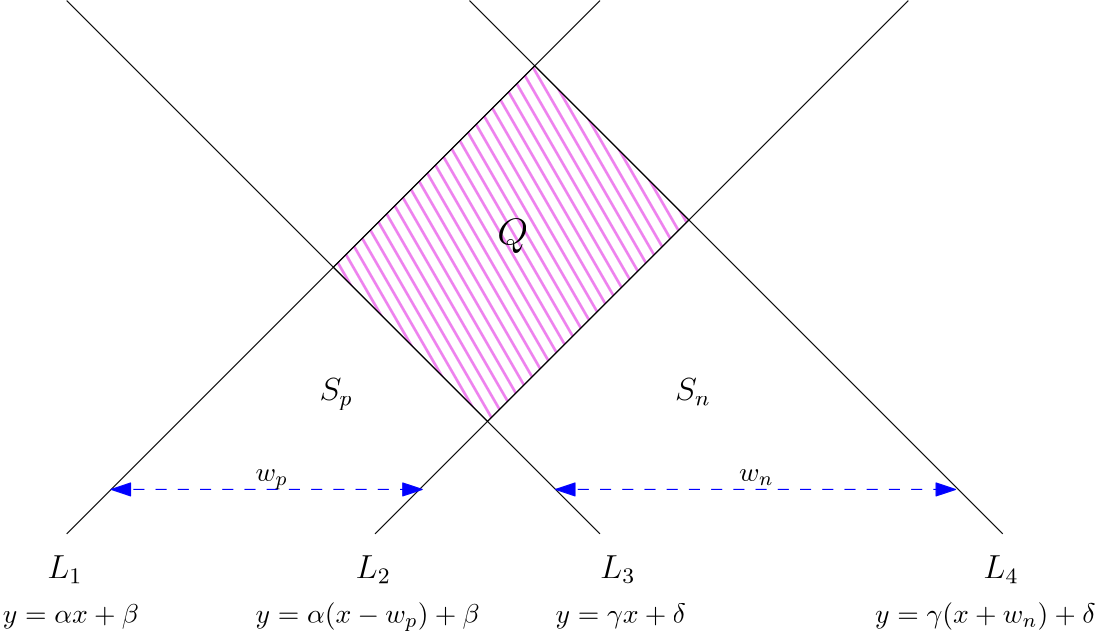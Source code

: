 <?xml version="1.0"?>
<!DOCTYPE ipe SYSTEM "ipe.dtd">
<ipe version="70005" creator="Ipe 7.1.4">
<info created="D:20140908091535" modified="D:20141120112754"/>
<ipestyle name="basic">
<symbol name="arrow/arc(spx)">
<path stroke="sym-stroke" fill="sym-stroke" pen="sym-pen">
0 0 m
-1 0.333 l
-1 -0.333 l
h
</path>
</symbol>
<symbol name="arrow/farc(spx)">
<path stroke="sym-stroke" fill="white" pen="sym-pen">
0 0 m
-1 0.333 l
-1 -0.333 l
h
</path>
</symbol>
<symbol name="mark/circle(sx)" transformations="translations">
<path fill="sym-stroke">
0.6 0 0 0.6 0 0 e
0.4 0 0 0.4 0 0 e
</path>
</symbol>
<symbol name="mark/disk(sx)" transformations="translations">
<path fill="sym-stroke">
0.6 0 0 0.6 0 0 e
</path>
</symbol>
<symbol name="mark/fdisk(sfx)" transformations="translations">
<group>
<path fill="sym-fill">
0.5 0 0 0.5 0 0 e
</path>
<path fill="sym-stroke" fillrule="eofill">
0.6 0 0 0.6 0 0 e
0.4 0 0 0.4 0 0 e
</path>
</group>
</symbol>
<symbol name="mark/box(sx)" transformations="translations">
<path fill="sym-stroke" fillrule="eofill">
-0.6 -0.6 m
0.6 -0.6 l
0.6 0.6 l
-0.6 0.6 l
h
-0.4 -0.4 m
0.4 -0.4 l
0.4 0.4 l
-0.4 0.4 l
h
</path>
</symbol>
<symbol name="mark/square(sx)" transformations="translations">
<path fill="sym-stroke">
-0.6 -0.6 m
0.6 -0.6 l
0.6 0.6 l
-0.6 0.6 l
h
</path>
</symbol>
<symbol name="mark/fsquare(sfx)" transformations="translations">
<group>
<path fill="sym-fill">
-0.5 -0.5 m
0.5 -0.5 l
0.5 0.5 l
-0.5 0.5 l
h
</path>
<path fill="sym-stroke" fillrule="eofill">
-0.6 -0.6 m
0.6 -0.6 l
0.6 0.6 l
-0.6 0.6 l
h
-0.4 -0.4 m
0.4 -0.4 l
0.4 0.4 l
-0.4 0.4 l
h
</path>
</group>
</symbol>
<symbol name="mark/cross(sx)" transformations="translations">
<group>
<path fill="sym-stroke">
-0.43 -0.57 m
0.57 0.43 l
0.43 0.57 l
-0.57 -0.43 l
h
</path>
<path fill="sym-stroke">
-0.43 0.57 m
0.57 -0.43 l
0.43 -0.57 l
-0.57 0.43 l
h
</path>
</group>
</symbol>
<symbol name="arrow/fnormal(spx)">
<path stroke="sym-stroke" fill="white" pen="sym-pen">
0 0 m
-1 0.333 l
-1 -0.333 l
h
</path>
</symbol>
<symbol name="arrow/pointed(spx)">
<path stroke="sym-stroke" fill="sym-stroke" pen="sym-pen">
0 0 m
-1 0.333 l
-0.8 0 l
-1 -0.333 l
h
</path>
</symbol>
<symbol name="arrow/fpointed(spx)">
<path stroke="sym-stroke" fill="white" pen="sym-pen">
0 0 m
-1 0.333 l
-0.8 0 l
-1 -0.333 l
h
</path>
</symbol>
<symbol name="arrow/linear(spx)">
<path stroke="sym-stroke" pen="sym-pen">
-1 0.333 m
0 0 l
-1 -0.333 l
</path>
</symbol>
<symbol name="arrow/fdouble(spx)">
<path stroke="sym-stroke" fill="white" pen="sym-pen">
0 0 m
-1 0.333 l
-1 -0.333 l
h
-1 0 m
-2 0.333 l
-2 -0.333 l
h
</path>
</symbol>
<symbol name="arrow/double(spx)">
<path stroke="sym-stroke" fill="sym-stroke" pen="sym-pen">
0 0 m
-1 0.333 l
-1 -0.333 l
h
-1 0 m
-2 0.333 l
-2 -0.333 l
h
</path>
</symbol>
<pen name="heavier" value="0.8"/>
<pen name="fat" value="1.2"/>
<pen name="ultrafat" value="2"/>
<symbolsize name="large" value="5"/>
<symbolsize name="small" value="2"/>
<symbolsize name="tiny" value="1.1"/>
<arrowsize name="large" value="10"/>
<arrowsize name="small" value="5"/>
<arrowsize name="tiny" value="3"/>
<color name="red" value="1 0 0"/>
<color name="green" value="0 1 0"/>
<color name="blue" value="0 0 1"/>
<color name="yellow" value="1 1 0"/>
<color name="orange" value="1 0.647 0"/>
<color name="gold" value="1 0.843 0"/>
<color name="purple" value="0.627 0.125 0.941"/>
<color name="gray" value="0.745"/>
<color name="brown" value="0.647 0.165 0.165"/>
<color name="navy" value="0 0 0.502"/>
<color name="pink" value="1 0.753 0.796"/>
<color name="seagreen" value="0.18 0.545 0.341"/>
<color name="turquoise" value="0.251 0.878 0.816"/>
<color name="violet" value="0.933 0.51 0.933"/>
<color name="darkblue" value="0 0 0.545"/>
<color name="darkcyan" value="0 0.545 0.545"/>
<color name="darkgray" value="0.663"/>
<color name="darkgreen" value="0 0.392 0"/>
<color name="darkmagenta" value="0.545 0 0.545"/>
<color name="darkorange" value="1 0.549 0"/>
<color name="darkred" value="0.545 0 0"/>
<color name="lightblue" value="0.678 0.847 0.902"/>
<color name="lightcyan" value="0.878 1 1"/>
<color name="lightgray" value="0.827"/>
<color name="lightgreen" value="0.565 0.933 0.565"/>
<color name="lightyellow" value="1 1 0.878"/>
<dashstyle name="dashed" value="[4] 0"/>
<dashstyle name="dotted" value="[1 3] 0"/>
<dashstyle name="dash dotted" value="[4 2 1 2] 0"/>
<dashstyle name="dash dot dotted" value="[4 2 1 2 1 2] 0"/>
<textsize name="large" value="\large"/>
<textsize name="small" value="\small"/>
<textsize name="tiny" value="\tiny"/>
<textsize name="Large" value="\Large"/>
<textsize name="LARGE" value="\LARGE"/>
<textsize name="huge" value="\huge"/>
<textsize name="Huge" value="\Huge"/>
<textsize name="footnote" value="\footnotesize"/>
<textstyle name="center" begin="\begin{center}" end="\end{center}"/>
<textstyle name="itemize" begin="\begin{itemize}" end="\end{itemize}"/>
<textstyle name="item" begin="\begin{itemize}\item{}" end="\end{itemize}"/>
<gridsize name="4 pts" value="4"/>
<gridsize name="8 pts (~3 mm)" value="8"/>
<gridsize name="16 pts (~6 mm)" value="16"/>
<gridsize name="32 pts (~12 mm)" value="32"/>
<gridsize name="10 pts (~3.5 mm)" value="10"/>
<gridsize name="20 pts (~7 mm)" value="20"/>
<gridsize name="14 pts (~5 mm)" value="14"/>
<gridsize name="28 pts (~10 mm)" value="28"/>
<gridsize name="56 pts (~20 mm)" value="56"/>
<anglesize name="90 deg" value="90"/>
<anglesize name="60 deg" value="60"/>
<anglesize name="45 deg" value="45"/>
<anglesize name="30 deg" value="30"/>
<anglesize name="22.5 deg" value="22.5"/>
<tiling name="falling" angle="-60" step="4" width="1"/>
<tiling name="rising" angle="30" step="4" width="1"/>
</ipestyle>
<page>
<layer name="alpha"/>
<view layers="alpha" active="alpha"/>
<path layer="alpha" stroke="black" fill="violet" tiling="falling">
192 640 m
264.5 712.5 l
320 657 l
247.5 584.5 l
192 640 l
h
</path>
<path stroke="black">
96 544 m
288 736 l
</path>
<path matrix="1 0 0 1 -17 0" stroke="black">
224 544 m
416 736 l
</path>
<path stroke="black">
288 544 m
96 736 l
</path>
<path matrix="1 0 0 1 17 0" stroke="black">
416 544 m
224 736 l
</path>
<text matrix="1 0 0 1 41 32" transformations="translations" pos="48 496" stroke="black" type="label" width="12.697" height="8.173" depth="1.79" valign="baseline" size="large">$L_1$</text>
<text matrix="1 0 0 1 24 32" transformations="translations" pos="176 496" stroke="black" type="label" width="12.697" height="8.173" depth="1.79" valign="baseline" size="large">$L_2$</text>
<text matrix="1 0 0 1 -32 32" transformations="translations" pos="320 496" stroke="black" type="label" width="12.697" height="8.173" depth="1.79" valign="baseline" size="large">$L_3$</text>
<text matrix="1 0 0 1 -6 32" transformations="translations" pos="432 496" stroke="black" type="label" width="12.697" height="8.173" depth="1.79" valign="baseline" size="large">$L_4$</text>
<text matrix="1 0 0 1 43 48" transformations="translations" pos="144 544" stroke="black" type="label" width="11.96" height="8.172" depth="3.34" valign="baseline" size="large">$S_p$</text>
<text matrix="1 0 0 1 -37 48" transformations="translations" pos="352 544" stroke="black" type="label" width="12.836" height="8.173" depth="1.79" valign="baseline" size="large">$S_n$</text>
<text matrix="1 0 0 1 -5 8" transformations="translations" pos="256 640" stroke="black" type="label" width="11.125" height="9.803" depth="2.79" valign="baseline" size="Large">$Q$</text>
<text matrix="1 0 0 1 9 0" transformations="translations" pos="64 512" stroke="black" type="label" width="48.967" height="6.926" depth="1.93" valign="baseline">$y = \alpha x + \beta$</text>
<text matrix="1 0 0 1 -28 0" transformations="translations" pos="192 512" stroke="black" type="label" width="80.629" height="7.472" depth="2.85" valign="baseline">$y = \alpha (x - w_p) + \beta$</text>
<text transformations="translations" pos="272 512" stroke="black" type="label" width="46.912" height="6.926" depth="1.93" valign="baseline">$y = \gamma x + \delta$</text>
<text matrix="1 0 0 1 -13 0" transformations="translations" pos="400 512" stroke="black" type="label" width="79.393" height="7.473" depth="2.49" valign="baseline">$y = \gamma (x + w_n) + \delta$</text>
<path stroke="blue" fill="violet" dash="dashed" arrow="normal/normal" rarrow="normal/normal" tiling="falling">
112 560 m
224 560 l
</path>
<path stroke="blue" fill="violet" dash="dashed" arrow="normal/normal" rarrow="normal/normal" tiling="falling">
272 560 m
416 560 l
</path>
<text matrix="1 0 0 1 -12 3" transformations="translations" pos="176 560" stroke="black" type="label" width="11.737" height="4.29" depth="2.85" valign="baseline">$w_p$</text>
<text matrix="1 0 0 1 2 3" transformations="translations" pos="336 560" stroke="black" type="label" width="12.555" height="4.294" depth="1.49" valign="baseline">$w_n$</text>
</page>
</ipe>
